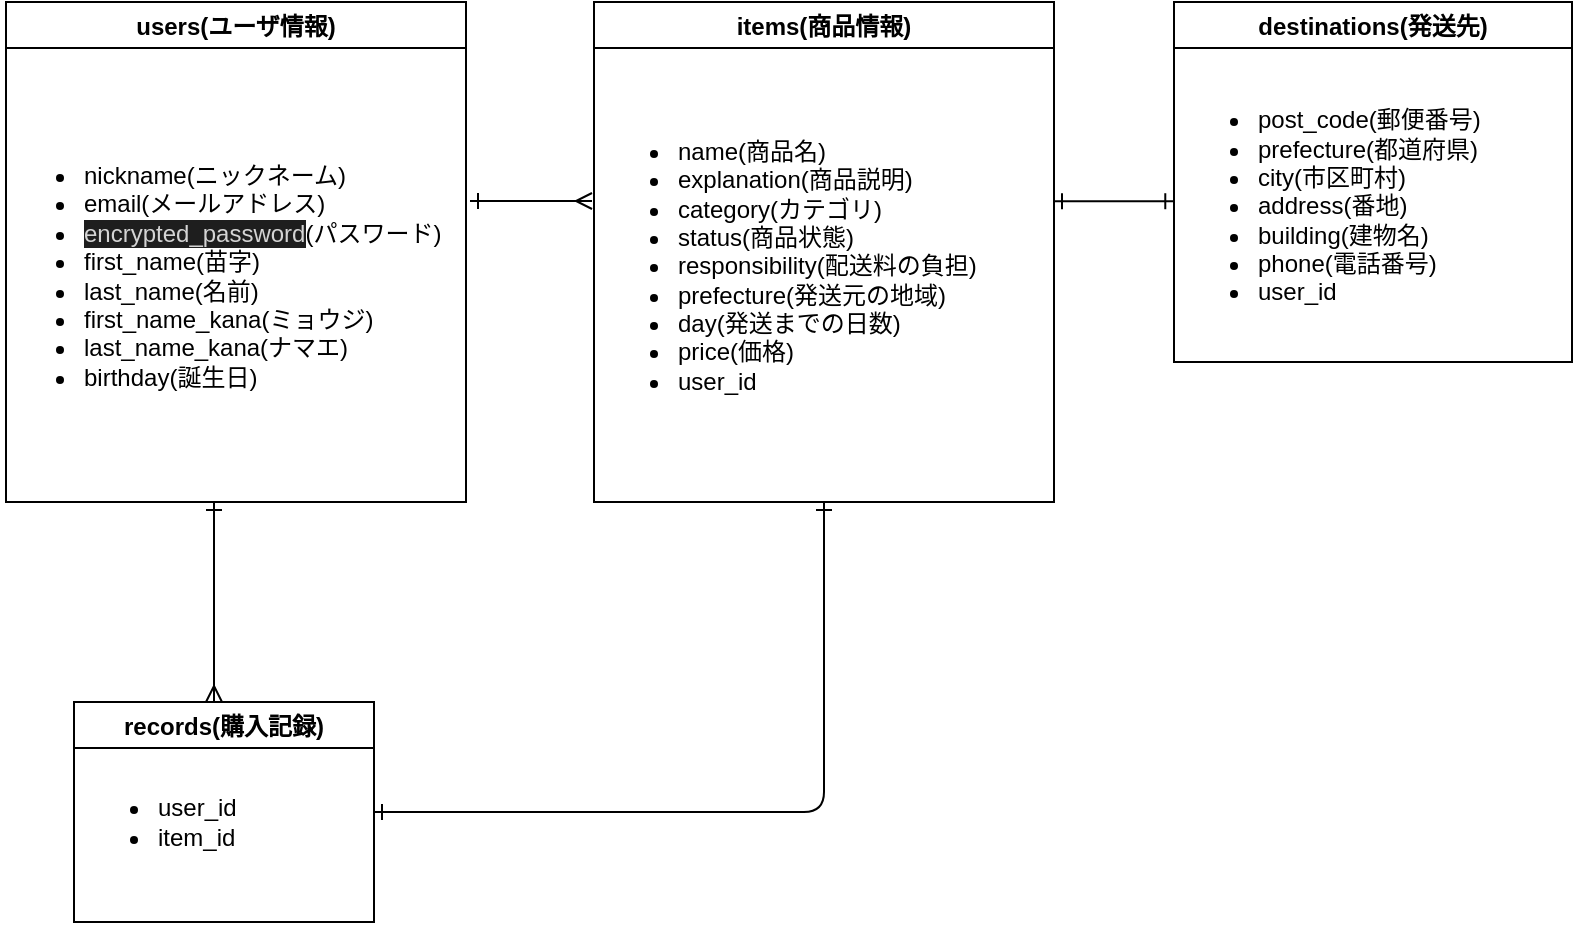 <mxfile>
    <diagram id="E5t5CjChrqxxxnxys5UA" name="ページ1">
        <mxGraphModel dx="486" dy="523" grid="1" gridSize="10" guides="1" tooltips="1" connect="1" arrows="1" fold="1" page="1" pageScale="1" pageWidth="827" pageHeight="1169" math="0" shadow="0">
            <root>
                <mxCell id="0"/>
                <mxCell id="1" parent="0"/>
                <mxCell id="10" value="users(ユーザ情報)" style="swimlane;" parent="1" vertex="1">
                    <mxGeometry x="16" y="60" width="230" height="250" as="geometry"/>
                </mxCell>
                <mxCell id="14" value="&lt;ul&gt;&lt;li&gt;nickname(ニックネーム)&lt;/li&gt;&lt;li&gt;email(メールアドレス)&lt;/li&gt;&lt;li&gt;&lt;span style=&quot;background-color: rgb(30 , 30 , 30) ; color: rgb(212 , 212 , 212)&quot;&gt;encrypted_password&lt;/span&gt;(パスワード)&lt;/li&gt;&lt;li&gt;first_name(苗字)&lt;/li&gt;&lt;li&gt;last_name(名前)&lt;/li&gt;&lt;li&gt;first_name_kana(ミョウジ)&lt;/li&gt;&lt;li&gt;last_name_kana(ナマエ)&lt;/li&gt;&lt;li&gt;birthday(誕生日)&lt;/li&gt;&lt;/ul&gt;" style="text;strokeColor=none;fillColor=none;html=1;whiteSpace=wrap;verticalAlign=middle;overflow=hidden;" parent="10" vertex="1">
                    <mxGeometry x="-3" y="23" width="230" height="227" as="geometry"/>
                </mxCell>
                <mxCell id="15" value="items(商品情報)" style="swimlane;fillColor=none;" parent="1" vertex="1">
                    <mxGeometry x="310" y="60" width="230" height="250" as="geometry"/>
                </mxCell>
                <mxCell id="16" value="&lt;ul&gt;&lt;li&gt;name(商品名)&lt;/li&gt;&lt;li&gt;explanation(商品説明)&lt;br&gt;&lt;/li&gt;&lt;li&gt;category(カテゴリ)&lt;br&gt;&lt;/li&gt;&lt;li&gt;status(商品状態)&lt;/li&gt;&lt;li&gt;responsibility(配送料の負担)&lt;/li&gt;&lt;li&gt;prefecture(発送元の地域)&lt;/li&gt;&lt;li&gt;day(発送までの日数)&lt;/li&gt;&lt;li&gt;price(価格)&lt;/li&gt;&lt;li&gt;user_id&lt;/li&gt;&lt;/ul&gt;" style="text;strokeColor=none;fillColor=none;html=1;whiteSpace=wrap;verticalAlign=middle;overflow=hidden;" parent="15" vertex="1">
                    <mxGeometry y="23" width="230" height="217" as="geometry"/>
                </mxCell>
                <mxCell id="18" value="records(購入記録)" style="swimlane;fillColor=none;" parent="1" vertex="1">
                    <mxGeometry x="50" y="410" width="150" height="110" as="geometry"/>
                </mxCell>
                <mxCell id="20" value="&lt;ul&gt;&lt;li&gt;&lt;span&gt;user_id&lt;/span&gt;&lt;br&gt;&lt;/li&gt;&lt;li&gt;item_id&lt;/li&gt;&lt;/ul&gt;" style="text;strokeColor=none;fillColor=none;html=1;whiteSpace=wrap;verticalAlign=middle;overflow=hidden;" parent="18" vertex="1">
                    <mxGeometry y="21.5" width="140" height="77" as="geometry"/>
                </mxCell>
                <mxCell id="23" value="destinations(発送先)" style="swimlane;fillColor=none;startSize=23;" parent="1" vertex="1">
                    <mxGeometry x="600" y="60" width="199" height="180" as="geometry"/>
                </mxCell>
                <mxCell id="24" value="&lt;ul&gt;&lt;li&gt;post_code(郵便番号)&lt;/li&gt;&lt;li&gt;prefecture(都道府県)&lt;br&gt;&lt;/li&gt;&lt;li&gt;city(市区町村)&lt;/li&gt;&lt;li&gt;address(番地)&lt;/li&gt;&lt;li&gt;building(建物名)&lt;/li&gt;&lt;li&gt;phone(電話番号)&lt;/li&gt;&lt;li&gt;user_id&lt;/li&gt;&lt;/ul&gt;" style="text;strokeColor=none;fillColor=none;html=1;whiteSpace=wrap;verticalAlign=middle;overflow=hidden;" parent="23" vertex="1">
                    <mxGeometry y="23" width="180" height="157" as="geometry"/>
                </mxCell>
                <mxCell id="33" style="edgeStyle=none;html=1;entryX=1.013;entryY=0.357;entryDx=0;entryDy=0;endArrow=ERone;endFill=0;startArrow=ERmany;startFill=0;entryPerimeter=0;" parent="1" edge="1">
                    <mxGeometry relative="1" as="geometry">
                        <mxPoint x="309.01" y="159.5" as="sourcePoint"/>
                        <mxPoint x="248.0" y="159.539" as="targetPoint"/>
                    </mxGeometry>
                </mxCell>
                <mxCell id="35" style="edgeStyle=none;html=1;endArrow=ERone;endFill=0;startArrow=ERmany;startFill=0;exitX=0.426;exitY=0;exitDx=0;exitDy=0;exitPerimeter=0;" parent="1" edge="1">
                    <mxGeometry relative="1" as="geometry">
                        <mxPoint x="120" y="410" as="sourcePoint"/>
                        <mxPoint x="120" y="310" as="targetPoint"/>
                        <Array as="points"/>
                    </mxGeometry>
                </mxCell>
                <mxCell id="37" style="edgeStyle=none;html=1;endArrow=ERone;endFill=0;startArrow=ERone;startFill=0;exitX=1;exitY=0.5;exitDx=0;exitDy=0;entryX=0.5;entryY=1;entryDx=0;entryDy=0;" edge="1" parent="1" source="18" target="15">
                    <mxGeometry relative="1" as="geometry">
                        <mxPoint x="664.5" y="410" as="sourcePoint"/>
                        <mxPoint x="664.5" y="310" as="targetPoint"/>
                        <Array as="points">
                            <mxPoint x="425" y="465"/>
                        </Array>
                    </mxGeometry>
                </mxCell>
                <mxCell id="38" style="edgeStyle=none;html=1;endArrow=ERone;endFill=0;startArrow=ERone;startFill=0;exitX=-0.002;exitY=0.488;exitDx=0;exitDy=0;entryX=1;entryY=0.353;entryDx=0;entryDy=0;entryPerimeter=0;exitPerimeter=0;" edge="1" parent="1" source="24" target="16">
                    <mxGeometry relative="1" as="geometry">
                        <mxPoint x="210" y="475" as="sourcePoint"/>
                        <mxPoint x="540" y="162" as="targetPoint"/>
                        <Array as="points"/>
                    </mxGeometry>
                </mxCell>
            </root>
        </mxGraphModel>
    </diagram>
</mxfile>